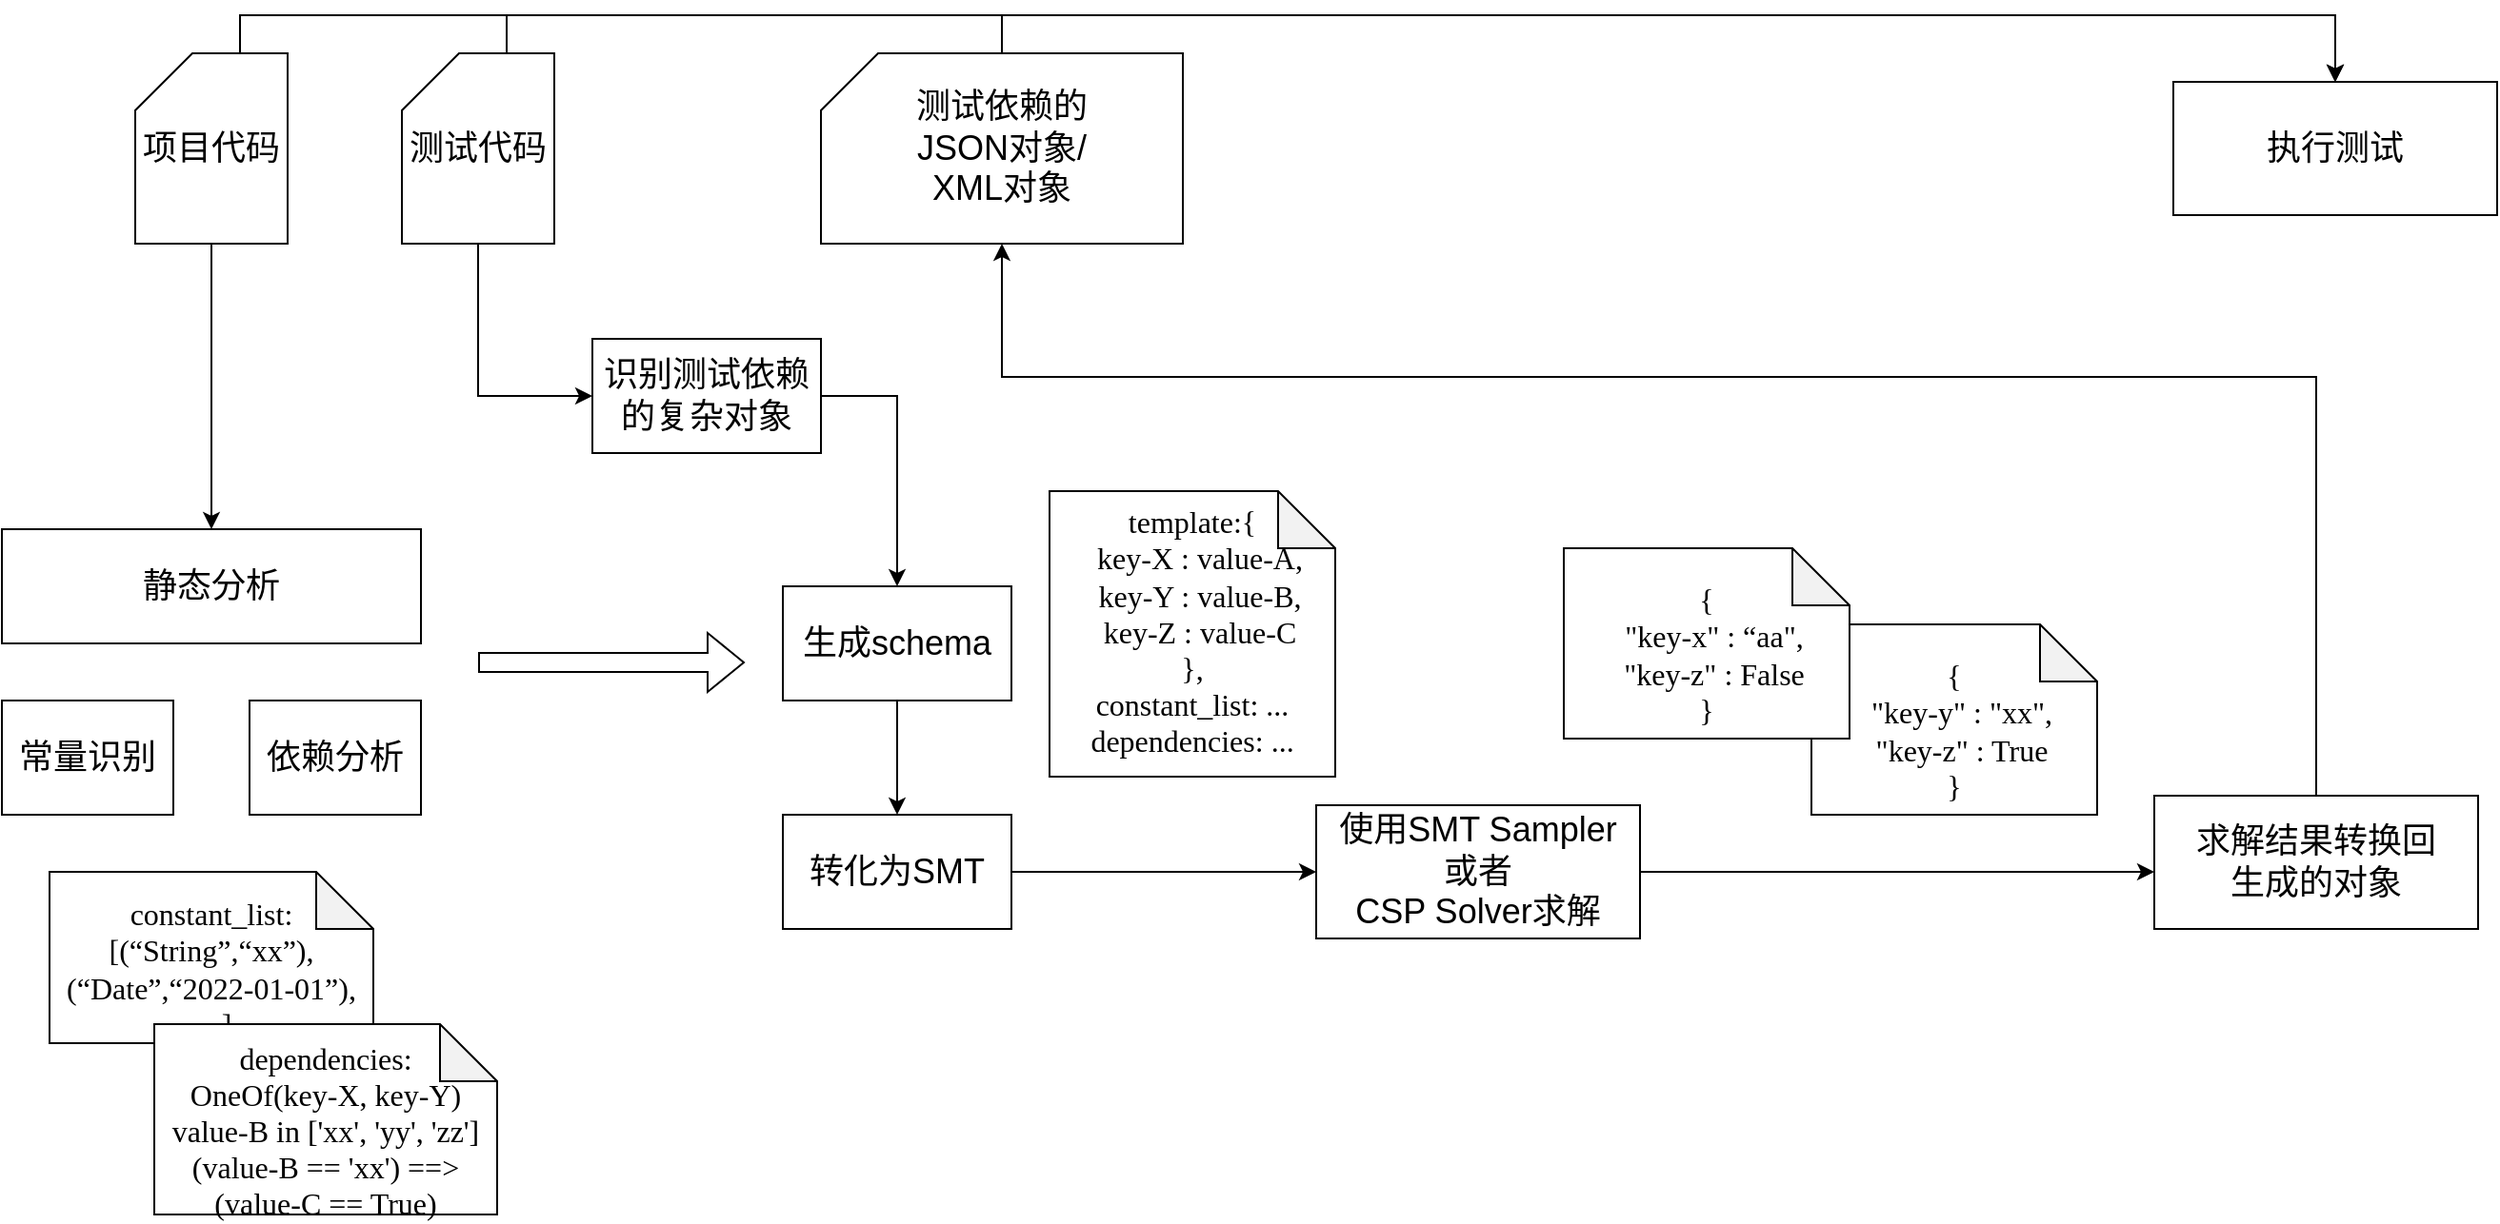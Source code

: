 <mxfile version="21.1.4" type="github">
  <diagram name="第 1 页" id="NblAXjC7mbTJUt5rKnVX">
    <mxGraphModel dx="1674" dy="796" grid="1" gridSize="10" guides="1" tooltips="1" connect="1" arrows="1" fold="1" page="1" pageScale="1" pageWidth="1654" pageHeight="2336" math="0" shadow="0">
      <root>
        <mxCell id="0" />
        <mxCell id="1" parent="0" />
        <mxCell id="OwzO4WwCmqvxQ3wz58n--1" value="&lt;font style=&quot;font-size: 18px;&quot;&gt;常量识别&lt;/font&gt;" style="rounded=0;whiteSpace=wrap;html=1;" vertex="1" parent="1">
          <mxGeometry x="20" y="390" width="90" height="60" as="geometry" />
        </mxCell>
        <mxCell id="OwzO4WwCmqvxQ3wz58n--2" value="&lt;p&gt;&lt;/p&gt;&lt;span style=&quot;background-color: initial;&quot;&gt;&lt;font size=&quot;3&quot; face=&quot;等线&quot;&gt;constant_list:[(“String”,“xx”), (“Date”,“2022-01-01”), ....]&lt;/font&gt;&lt;br&gt;&lt;/span&gt;" style="shape=note;whiteSpace=wrap;html=1;backgroundOutline=1;darkOpacity=0.05;" vertex="1" parent="1">
          <mxGeometry x="45" y="480" width="170" height="90" as="geometry" />
        </mxCell>
        <mxCell id="OwzO4WwCmqvxQ3wz58n--4" value="&lt;p&gt;&lt;/p&gt;&lt;span style=&quot;background-color: initial;&quot;&gt;&lt;div&gt;&lt;font size=&quot;3&quot; face=&quot;等线&quot;&gt;template:&lt;/font&gt;&lt;span style=&quot;font-family: 等线; font-size: medium; background-color: initial;&quot;&gt;{&lt;/span&gt;&lt;/div&gt;&lt;div&gt;&lt;font size=&quot;3&quot; face=&quot;等线&quot;&gt;&amp;nbsp; key-X : value-A,&lt;/font&gt;&lt;/div&gt;&lt;div&gt;&lt;font size=&quot;3&quot; face=&quot;等线&quot;&gt;&amp;nbsp; key-Y : value-B,&lt;/font&gt;&lt;/div&gt;&lt;div&gt;&lt;font size=&quot;3&quot; face=&quot;等线&quot;&gt;&amp;nbsp; key-Z : value-C&lt;/font&gt;&lt;/div&gt;&lt;div&gt;&lt;font size=&quot;3&quot; face=&quot;等线&quot;&gt;},&lt;/font&gt;&lt;/div&gt;&lt;div&gt;&lt;font size=&quot;3&quot; face=&quot;等线&quot;&gt;constant_list: ...&lt;/font&gt;&lt;/div&gt;&lt;div&gt;&lt;font size=&quot;3&quot; face=&quot;等线&quot;&gt;dependencies: ...&lt;/font&gt;&lt;/div&gt;&lt;div&gt;&lt;br&gt;&lt;/div&gt;&lt;/span&gt;" style="shape=note;whiteSpace=wrap;html=1;backgroundOutline=1;darkOpacity=0.05;" vertex="1" parent="1">
          <mxGeometry x="570" y="280" width="150" height="150" as="geometry" />
        </mxCell>
        <mxCell id="OwzO4WwCmqvxQ3wz58n--15" style="edgeStyle=orthogonalEdgeStyle;rounded=0;orthogonalLoop=1;jettySize=auto;html=1;exitX=1;exitY=0.5;exitDx=0;exitDy=0;entryX=0;entryY=0.5;entryDx=0;entryDy=0;" edge="1" parent="1" source="OwzO4WwCmqvxQ3wz58n--5" target="OwzO4WwCmqvxQ3wz58n--6">
          <mxGeometry relative="1" as="geometry" />
        </mxCell>
        <mxCell id="OwzO4WwCmqvxQ3wz58n--5" value="&lt;span style=&quot;font-size: 18px;&quot;&gt;转化为SMT&lt;/span&gt;" style="rounded=0;whiteSpace=wrap;html=1;" vertex="1" parent="1">
          <mxGeometry x="430" y="450" width="120" height="60" as="geometry" />
        </mxCell>
        <mxCell id="OwzO4WwCmqvxQ3wz58n--6" value="&lt;span style=&quot;font-size: 18px;&quot;&gt;使用SMT Sampler&lt;br&gt;或者&lt;br&gt;CSP Solver求解&lt;br&gt;&lt;/span&gt;" style="rounded=0;whiteSpace=wrap;html=1;" vertex="1" parent="1">
          <mxGeometry x="710" y="445" width="170" height="70" as="geometry" />
        </mxCell>
        <mxCell id="OwzO4WwCmqvxQ3wz58n--8" value="&lt;span style=&quot;font-size: 18px;&quot;&gt;静态分析&lt;/span&gt;" style="rounded=0;whiteSpace=wrap;html=1;" vertex="1" parent="1">
          <mxGeometry x="20" y="300" width="220" height="60" as="geometry" />
        </mxCell>
        <mxCell id="OwzO4WwCmqvxQ3wz58n--10" value="&lt;p&gt;&lt;/p&gt;&lt;span style=&quot;background-color: initial;&quot;&gt;&lt;div&gt;&lt;font size=&quot;3&quot; face=&quot;等线&quot;&gt;&lt;div&gt;{&lt;/div&gt;&lt;div&gt;&amp;nbsp; &quot;key-y&quot; : &quot;xx&quot;,&lt;/div&gt;&lt;div&gt;&amp;nbsp; &quot;key-z&quot; : True&lt;/div&gt;&lt;div&gt;}&lt;/div&gt;&lt;/font&gt;&lt;/div&gt;&lt;/span&gt;" style="shape=note;whiteSpace=wrap;html=1;backgroundOutline=1;darkOpacity=0.05;" vertex="1" parent="1">
          <mxGeometry x="970" y="350" width="150" height="100" as="geometry" />
        </mxCell>
        <mxCell id="OwzO4WwCmqvxQ3wz58n--11" value="&lt;p&gt;&lt;/p&gt;&lt;span style=&quot;background-color: initial;&quot;&gt;&lt;font size=&quot;3&quot; face=&quot;等线&quot;&gt;&lt;div&gt;{&lt;/div&gt;&lt;div&gt;&amp;nbsp; &quot;key-x&quot; : “aa&quot;,&lt;/div&gt;&lt;div&gt;&amp;nbsp; &quot;key-z&quot; : False&lt;/div&gt;&lt;div&gt;}&lt;/div&gt;&lt;/font&gt;&lt;/span&gt;" style="shape=note;whiteSpace=wrap;html=1;backgroundOutline=1;darkOpacity=0.05;" vertex="1" parent="1">
          <mxGeometry x="840" y="310" width="150" height="100" as="geometry" />
        </mxCell>
        <mxCell id="OwzO4WwCmqvxQ3wz58n--16" style="edgeStyle=orthogonalEdgeStyle;rounded=0;orthogonalLoop=1;jettySize=auto;html=1;exitX=1;exitY=0.5;exitDx=0;exitDy=0;" edge="1" parent="1" source="OwzO4WwCmqvxQ3wz58n--6">
          <mxGeometry relative="1" as="geometry">
            <mxPoint x="640" y="490" as="sourcePoint" />
            <mxPoint x="1150" y="480" as="targetPoint" />
          </mxGeometry>
        </mxCell>
        <mxCell id="OwzO4WwCmqvxQ3wz58n--17" value="&lt;span style=&quot;font-size: 18px;&quot;&gt;求解结果转换回&lt;br&gt;生成的对象&lt;br&gt;&lt;/span&gt;" style="rounded=0;whiteSpace=wrap;html=1;" vertex="1" parent="1">
          <mxGeometry x="1150" y="440" width="170" height="70" as="geometry" />
        </mxCell>
        <mxCell id="OwzO4WwCmqvxQ3wz58n--19" value="&lt;span style=&quot;font-size: 18px;&quot;&gt;执行测试&lt;br&gt;&lt;/span&gt;" style="rounded=0;whiteSpace=wrap;html=1;" vertex="1" parent="1">
          <mxGeometry x="1160" y="65" width="170" height="70" as="geometry" />
        </mxCell>
        <mxCell id="OwzO4WwCmqvxQ3wz58n--49" style="edgeStyle=orthogonalEdgeStyle;rounded=0;orthogonalLoop=1;jettySize=auto;html=1;exitX=0;exitY=0;exitDx=55;exitDy=0;exitPerimeter=0;entryX=0.5;entryY=0;entryDx=0;entryDy=0;" edge="1" parent="1" source="OwzO4WwCmqvxQ3wz58n--20" target="OwzO4WwCmqvxQ3wz58n--19">
          <mxGeometry relative="1" as="geometry" />
        </mxCell>
        <mxCell id="OwzO4WwCmqvxQ3wz58n--57" style="edgeStyle=orthogonalEdgeStyle;rounded=0;orthogonalLoop=1;jettySize=auto;html=1;exitX=0.5;exitY=1;exitDx=0;exitDy=0;exitPerimeter=0;entryX=0;entryY=0.5;entryDx=0;entryDy=0;" edge="1" parent="1" source="OwzO4WwCmqvxQ3wz58n--20" target="OwzO4WwCmqvxQ3wz58n--32">
          <mxGeometry relative="1" as="geometry" />
        </mxCell>
        <mxCell id="OwzO4WwCmqvxQ3wz58n--20" value="&lt;font style=&quot;font-size: 18px;&quot;&gt;测试代码&lt;/font&gt;" style="shape=card;whiteSpace=wrap;html=1;" vertex="1" parent="1">
          <mxGeometry x="230" y="50" width="80" height="100" as="geometry" />
        </mxCell>
        <mxCell id="OwzO4WwCmqvxQ3wz58n--52" style="edgeStyle=orthogonalEdgeStyle;rounded=0;orthogonalLoop=1;jettySize=auto;html=1;exitX=0.5;exitY=0;exitDx=0;exitDy=0;exitPerimeter=0;entryX=0.5;entryY=0;entryDx=0;entryDy=0;" edge="1" parent="1" source="OwzO4WwCmqvxQ3wz58n--21" target="OwzO4WwCmqvxQ3wz58n--19">
          <mxGeometry relative="1" as="geometry" />
        </mxCell>
        <mxCell id="OwzO4WwCmqvxQ3wz58n--21" value="&lt;font style=&quot;font-size: 18px;&quot;&gt;测试依赖的&lt;br&gt;JSON对象/&lt;br&gt;XML对象&lt;/font&gt;" style="shape=card;whiteSpace=wrap;html=1;" vertex="1" parent="1">
          <mxGeometry x="450" y="50" width="190" height="100" as="geometry" />
        </mxCell>
        <mxCell id="OwzO4WwCmqvxQ3wz58n--47" style="edgeStyle=orthogonalEdgeStyle;rounded=0;orthogonalLoop=1;jettySize=auto;html=1;exitX=0;exitY=0;exitDx=55;exitDy=0;exitPerimeter=0;entryX=0.5;entryY=0;entryDx=0;entryDy=0;" edge="1" parent="1" source="OwzO4WwCmqvxQ3wz58n--23" target="OwzO4WwCmqvxQ3wz58n--19">
          <mxGeometry relative="1" as="geometry" />
        </mxCell>
        <mxCell id="OwzO4WwCmqvxQ3wz58n--55" style="edgeStyle=orthogonalEdgeStyle;rounded=0;orthogonalLoop=1;jettySize=auto;html=1;exitX=0.5;exitY=1;exitDx=0;exitDy=0;exitPerimeter=0;" edge="1" parent="1" source="OwzO4WwCmqvxQ3wz58n--23" target="OwzO4WwCmqvxQ3wz58n--8">
          <mxGeometry relative="1" as="geometry" />
        </mxCell>
        <mxCell id="OwzO4WwCmqvxQ3wz58n--23" value="&lt;font style=&quot;font-size: 18px;&quot;&gt;项目代码&lt;/font&gt;" style="shape=card;whiteSpace=wrap;html=1;" vertex="1" parent="1">
          <mxGeometry x="90" y="50" width="80" height="100" as="geometry" />
        </mxCell>
        <mxCell id="OwzO4WwCmqvxQ3wz58n--25" value="&lt;p&gt;&lt;/p&gt;&lt;span style=&quot;background-color: initial;&quot;&gt;&lt;font size=&quot;3&quot; face=&quot;等线&quot;&gt;&lt;div&gt;dependencies:&lt;/div&gt;&lt;div&gt;OneOf(key-X, key-Y)&lt;/div&gt;&lt;div&gt;value-B in [&#39;xx&#39;, &#39;yy&#39;, &#39;zz&#39;]&lt;/div&gt;&lt;div&gt;(value-B == &#39;xx&#39;) ==&amp;gt; (value-C == True)&lt;/div&gt;&lt;/font&gt;&lt;/span&gt;" style="shape=note;whiteSpace=wrap;html=1;backgroundOutline=1;darkOpacity=0.05;" vertex="1" parent="1">
          <mxGeometry x="100" y="560" width="180" height="100" as="geometry" />
        </mxCell>
        <mxCell id="OwzO4WwCmqvxQ3wz58n--63" style="edgeStyle=orthogonalEdgeStyle;rounded=0;orthogonalLoop=1;jettySize=auto;html=1;exitX=1;exitY=0.5;exitDx=0;exitDy=0;entryX=0.5;entryY=0;entryDx=0;entryDy=0;" edge="1" parent="1" source="OwzO4WwCmqvxQ3wz58n--32" target="OwzO4WwCmqvxQ3wz58n--37">
          <mxGeometry relative="1" as="geometry">
            <mxPoint x="490" y="290" as="targetPoint" />
          </mxGeometry>
        </mxCell>
        <mxCell id="OwzO4WwCmqvxQ3wz58n--32" value="&lt;span style=&quot;font-size: 18px;&quot;&gt;识别测试依赖的复杂对象&lt;/span&gt;" style="rounded=0;whiteSpace=wrap;html=1;" vertex="1" parent="1">
          <mxGeometry x="330" y="200" width="120" height="60" as="geometry" />
        </mxCell>
        <mxCell id="OwzO4WwCmqvxQ3wz58n--39" style="edgeStyle=orthogonalEdgeStyle;rounded=0;orthogonalLoop=1;jettySize=auto;html=1;exitX=0.5;exitY=1;exitDx=0;exitDy=0;entryX=0.5;entryY=0;entryDx=0;entryDy=0;" edge="1" parent="1" source="OwzO4WwCmqvxQ3wz58n--37" target="OwzO4WwCmqvxQ3wz58n--5">
          <mxGeometry relative="1" as="geometry" />
        </mxCell>
        <mxCell id="OwzO4WwCmqvxQ3wz58n--37" value="&lt;font style=&quot;font-size: 18px;&quot;&gt;生成schema&lt;/font&gt;" style="rounded=0;whiteSpace=wrap;html=1;" vertex="1" parent="1">
          <mxGeometry x="430" y="330" width="120" height="60" as="geometry" />
        </mxCell>
        <mxCell id="OwzO4WwCmqvxQ3wz58n--42" value="&lt;span style=&quot;font-size: 18px;&quot;&gt;依赖分析&lt;/span&gt;" style="rounded=0;whiteSpace=wrap;html=1;" vertex="1" parent="1">
          <mxGeometry x="150" y="390" width="90" height="60" as="geometry" />
        </mxCell>
        <mxCell id="OwzO4WwCmqvxQ3wz58n--43" value="" style="shape=flexArrow;endArrow=classic;html=1;rounded=0;" edge="1" parent="1">
          <mxGeometry width="50" height="50" relative="1" as="geometry">
            <mxPoint x="270" y="370" as="sourcePoint" />
            <mxPoint x="410" y="370" as="targetPoint" />
          </mxGeometry>
        </mxCell>
        <mxCell id="OwzO4WwCmqvxQ3wz58n--64" style="edgeStyle=orthogonalEdgeStyle;rounded=0;orthogonalLoop=1;jettySize=auto;html=1;exitX=0.5;exitY=0;exitDx=0;exitDy=0;entryX=0.5;entryY=1;entryDx=0;entryDy=0;entryPerimeter=0;" edge="1" parent="1" source="OwzO4WwCmqvxQ3wz58n--17" target="OwzO4WwCmqvxQ3wz58n--21">
          <mxGeometry relative="1" as="geometry">
            <mxPoint x="560" y="490" as="sourcePoint" />
            <mxPoint x="520" y="180" as="targetPoint" />
            <Array as="points">
              <mxPoint x="1235" y="220" />
              <mxPoint x="545" y="220" />
            </Array>
          </mxGeometry>
        </mxCell>
      </root>
    </mxGraphModel>
  </diagram>
</mxfile>
